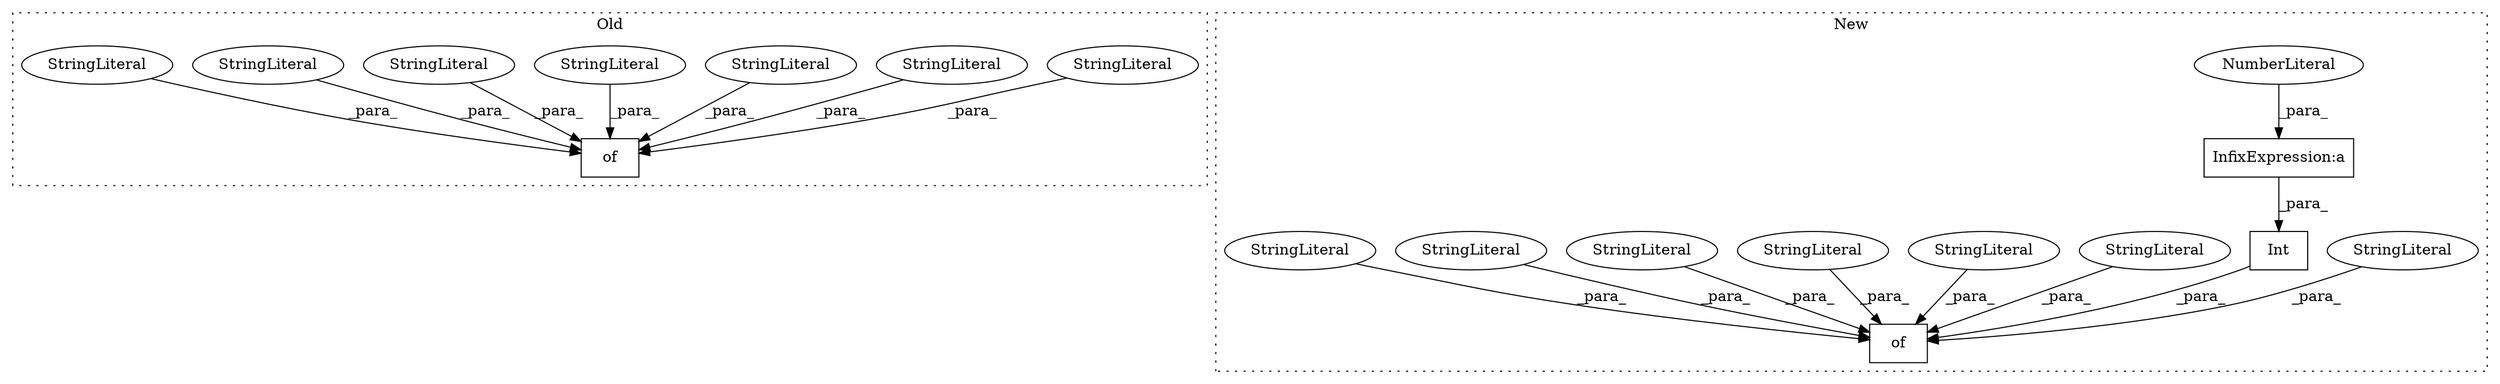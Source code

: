 digraph G {
subgraph cluster0 {
1 [label="of" a="32" s="687,962" l="3,1" shape="box"];
3 [label="StringLiteral" a="45" s="841" l="12" shape="ellipse"];
4 [label="StringLiteral" a="45" s="690" l="11" shape="ellipse"];
5 [label="StringLiteral" a="45" s="720" l="16" shape="ellipse"];
6 [label="StringLiteral" a="45" s="752" l="15" shape="ellipse"];
7 [label="StringLiteral" a="45" s="894" l="15" shape="ellipse"];
8 [label="StringLiteral" a="45" s="702" l="8" shape="ellipse"];
17 [label="StringLiteral" a="45" s="711" l="8" shape="ellipse"];
label = "Old";
style="dotted";
}
subgraph cluster1 {
2 [label="Int" a="32" s="1268,1326" l="4,1" shape="box"];
9 [label="of" a="32" s="764,1327" l="3,1" shape="box"];
10 [label="StringLiteral" a="45" s="814" l="11" shape="ellipse"];
11 [label="InfixExpression:a" a="27" s="1319" l="3" shape="box"];
12 [label="NumberLiteral" a="34" s="1316" l="3" shape="ellipse"];
13 [label="StringLiteral" a="45" s="767" l="11" shape="ellipse"];
14 [label="StringLiteral" a="45" s="779" l="8" shape="ellipse"];
15 [label="StringLiteral" a="45" s="976" l="12" shape="ellipse"];
16 [label="StringLiteral" a="45" s="1195" l="14" shape="ellipse"];
18 [label="StringLiteral" a="45" s="829" l="15" shape="ellipse"];
19 [label="StringLiteral" a="45" s="1027" l="18" shape="ellipse"];
label = "New";
style="dotted";
}
2 -> 9 [label="_para_"];
3 -> 1 [label="_para_"];
4 -> 1 [label="_para_"];
5 -> 1 [label="_para_"];
6 -> 1 [label="_para_"];
7 -> 1 [label="_para_"];
8 -> 1 [label="_para_"];
10 -> 9 [label="_para_"];
11 -> 2 [label="_para_"];
12 -> 11 [label="_para_"];
13 -> 9 [label="_para_"];
14 -> 9 [label="_para_"];
15 -> 9 [label="_para_"];
16 -> 9 [label="_para_"];
17 -> 1 [label="_para_"];
18 -> 9 [label="_para_"];
19 -> 9 [label="_para_"];
}